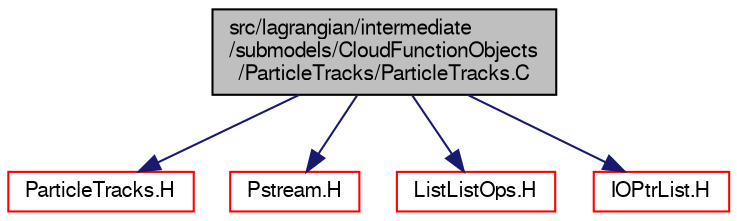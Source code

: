 digraph "src/lagrangian/intermediate/submodels/CloudFunctionObjects/ParticleTracks/ParticleTracks.C"
{
  bgcolor="transparent";
  edge [fontname="FreeSans",fontsize="10",labelfontname="FreeSans",labelfontsize="10"];
  node [fontname="FreeSans",fontsize="10",shape=record];
  Node0 [label="src/lagrangian/intermediate\l/submodels/CloudFunctionObjects\l/ParticleTracks/ParticleTracks.C",height=0.2,width=0.4,color="black", fillcolor="grey75", style="filled", fontcolor="black"];
  Node0 -> Node1 [color="midnightblue",fontsize="10",style="solid",fontname="FreeSans"];
  Node1 [label="ParticleTracks.H",height=0.2,width=0.4,color="red",URL="$a05582.html"];
  Node0 -> Node90 [color="midnightblue",fontsize="10",style="solid",fontname="FreeSans"];
  Node90 [label="Pstream.H",height=0.2,width=0.4,color="red",URL="$a09134.html"];
  Node0 -> Node101 [color="midnightblue",fontsize="10",style="solid",fontname="FreeSans"];
  Node101 [label="ListListOps.H",height=0.2,width=0.4,color="red",URL="$a08681.html"];
  Node0 -> Node102 [color="midnightblue",fontsize="10",style="solid",fontname="FreeSans"];
  Node102 [label="IOPtrList.H",height=0.2,width=0.4,color="red",URL="$a09053.html"];
}
